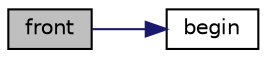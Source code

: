 digraph "front"
{
 // LATEX_PDF_SIZE
  edge [fontname="Helvetica",fontsize="10",labelfontname="Helvetica",labelfontsize="10"];
  node [fontname="Helvetica",fontsize="10",shape=record];
  rankdir="LR";
  Node1 [label="front",height=0.2,width=0.4,color="black", fillcolor="grey75", style="filled", fontcolor="black",tooltip="access the first element"];
  Node1 -> Node2 [color="midnightblue",fontsize="10",style="solid",fontname="Helvetica"];
  Node2 [label="begin",height=0.2,width=0.4,color="black", fillcolor="white", style="filled",URL="$classnlohmann_1_1basic__json.html#a979556eb331ec35eb33472a90a160f99",tooltip="returns an iterator to the first element"];
}
